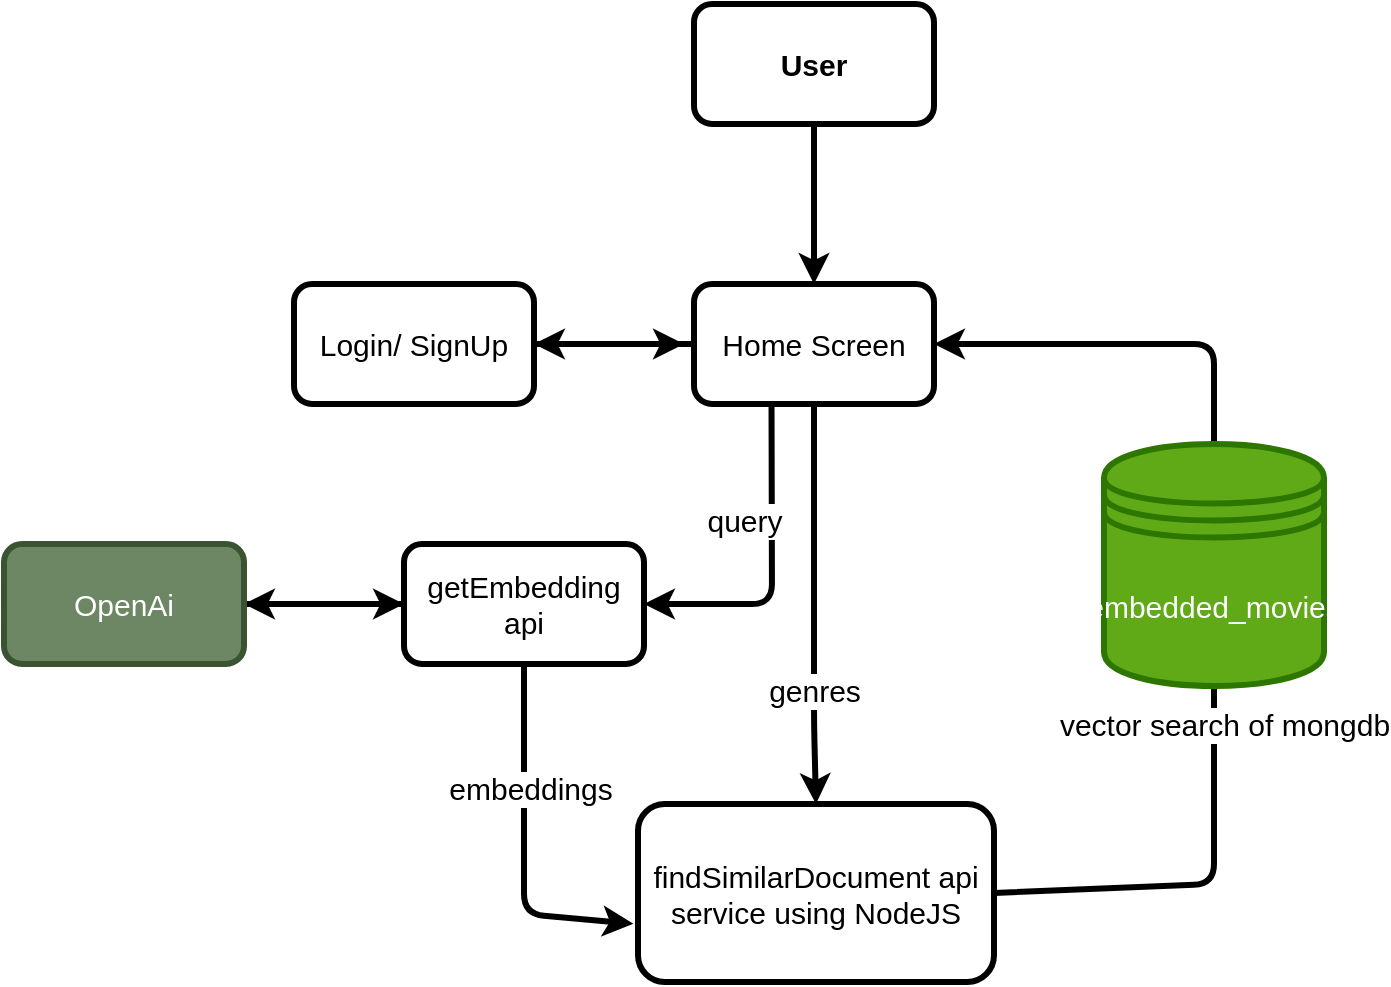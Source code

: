 <mxfile>
    <diagram id="1ii7Grmnx-tWxM8KSAMK" name="Page-1">
        <mxGraphModel dx="775" dy="496" grid="0" gridSize="10" guides="1" tooltips="1" connect="1" arrows="1" fold="1" page="0" pageScale="1" pageWidth="850" pageHeight="1100" math="0" shadow="0">
            <root>
                <mxCell id="0"/>
                <mxCell id="1" parent="0"/>
                <mxCell id="2" value="" style="edgeStyle=none;html=1;strokeWidth=3;" parent="1" source="3" target="6" edge="1">
                    <mxGeometry relative="1" as="geometry"/>
                </mxCell>
                <mxCell id="3" value="&lt;b&gt;&lt;font style=&quot;font-size: 15px;&quot;&gt;User&lt;/font&gt;&lt;/b&gt;" style="rounded=1;whiteSpace=wrap;html=1;strokeWidth=3;" parent="1" vertex="1">
                    <mxGeometry x="440" y="150" width="120" height="60" as="geometry"/>
                </mxCell>
                <mxCell id="4" value="" style="edgeStyle=none;html=1;strokeWidth=3;" parent="1" source="6" target="8" edge="1">
                    <mxGeometry relative="1" as="geometry"/>
                </mxCell>
                <mxCell id="15" value="&lt;font style=&quot;font-size: 15px;&quot;&gt;query&lt;/font&gt;" style="edgeStyle=none;html=1;exitX=0.323;exitY=1.006;exitDx=0;exitDy=0;exitPerimeter=0;strokeWidth=3;" parent="1" source="6" target="14" edge="1">
                    <mxGeometry x="-0.296" y="-14" relative="1" as="geometry">
                        <Array as="points">
                            <mxPoint x="479" y="450"/>
                        </Array>
                        <mxPoint as="offset"/>
                    </mxGeometry>
                </mxCell>
                <mxCell id="16" value="&lt;font style=&quot;font-size: 15px;&quot;&gt;genres&lt;/font&gt;" style="edgeStyle=none;html=1;exitX=0.5;exitY=1;exitDx=0;exitDy=0;entryX=0.5;entryY=0;entryDx=0;entryDy=0;strokeWidth=3;" parent="1" source="6" target="11" edge="1">
                    <mxGeometry x="0.429" relative="1" as="geometry">
                        <Array as="points">
                            <mxPoint x="500" y="510"/>
                        </Array>
                        <mxPoint as="offset"/>
                    </mxGeometry>
                </mxCell>
                <mxCell id="6" value="&lt;font style=&quot;font-size: 15px;&quot;&gt;Home Screen&lt;/font&gt;" style="whiteSpace=wrap;html=1;rounded=1;strokeWidth=3;" parent="1" vertex="1">
                    <mxGeometry x="440" y="290" width="120" height="60" as="geometry"/>
                </mxCell>
                <mxCell id="7" style="edgeStyle=none;html=1;strokeWidth=3;" parent="1" source="8" edge="1">
                    <mxGeometry relative="1" as="geometry">
                        <mxPoint x="435" y="320" as="targetPoint"/>
                    </mxGeometry>
                </mxCell>
                <mxCell id="8" value="&lt;font style=&quot;font-size: 15px;&quot;&gt;Login/ SignUp&lt;/font&gt;" style="whiteSpace=wrap;html=1;rounded=1;strokeWidth=3;" parent="1" vertex="1">
                    <mxGeometry x="240" y="290" width="120" height="60" as="geometry"/>
                </mxCell>
                <mxCell id="9" value="&lt;font style=&quot;font-size: 15px;&quot;&gt;vector search of mongdb&lt;/font&gt;" style="edgeStyle=none;html=1;exitX=1;exitY=0.5;exitDx=0;exitDy=0;entryX=0.5;entryY=1;entryDx=0;entryDy=0;strokeWidth=3;" parent="1" source="11" target="13" edge="1">
                    <mxGeometry x="0.4" y="-5" relative="1" as="geometry">
                        <Array as="points">
                            <mxPoint x="700" y="590"/>
                            <mxPoint x="700" y="460"/>
                        </Array>
                        <mxPoint as="offset"/>
                    </mxGeometry>
                </mxCell>
                <mxCell id="11" value="&lt;font style=&quot;font-size: 15px;&quot;&gt;findSimilarDocument api&lt;br&gt;service using NodeJS&lt;/font&gt;" style="whiteSpace=wrap;html=1;rounded=1;strokeWidth=3;" parent="1" vertex="1">
                    <mxGeometry x="412" y="550" width="178" height="89" as="geometry"/>
                </mxCell>
                <mxCell id="12" style="edgeStyle=none;html=1;entryX=1;entryY=0.5;entryDx=0;entryDy=0;strokeWidth=3;" parent="1" source="13" target="6" edge="1">
                    <mxGeometry relative="1" as="geometry">
                        <Array as="points">
                            <mxPoint x="700" y="320"/>
                        </Array>
                    </mxGeometry>
                </mxCell>
                <mxCell id="13" value="&lt;font style=&quot;font-size: 15px;&quot;&gt;embedded_movies&lt;/font&gt;" style="shape=datastore;whiteSpace=wrap;html=1;fillColor=#60a917;fontColor=#ffffff;strokeColor=#2D7600;strokeWidth=3;" parent="1" vertex="1">
                    <mxGeometry x="645" y="370" width="110" height="121" as="geometry"/>
                </mxCell>
                <mxCell id="18" value="" style="edgeStyle=none;html=1;strokeWidth=3;" parent="1" source="14" target="17" edge="1">
                    <mxGeometry relative="1" as="geometry"/>
                </mxCell>
                <mxCell id="20" value="&lt;font style=&quot;font-size: 15px;&quot;&gt;embeddings&lt;/font&gt;" style="edgeStyle=none;html=1;entryX=-0.013;entryY=0.673;entryDx=0;entryDy=0;entryPerimeter=0;strokeWidth=3;" parent="1" source="14" target="11" edge="1">
                    <mxGeometry x="-0.316" y="3" relative="1" as="geometry">
                        <Array as="points">
                            <mxPoint x="355" y="605"/>
                        </Array>
                        <mxPoint as="offset"/>
                    </mxGeometry>
                </mxCell>
                <mxCell id="14" value="&lt;font style=&quot;font-size: 15px;&quot;&gt;getEmbedding api&lt;/font&gt;" style="whiteSpace=wrap;html=1;rounded=1;strokeWidth=3;" parent="1" vertex="1">
                    <mxGeometry x="295" y="420" width="120" height="60" as="geometry"/>
                </mxCell>
                <mxCell id="19" style="edgeStyle=none;html=1;strokeWidth=3;" parent="1" source="17" target="14" edge="1">
                    <mxGeometry relative="1" as="geometry"/>
                </mxCell>
                <mxCell id="17" value="&lt;font style=&quot;font-size: 15px;&quot;&gt;OpenAi&lt;/font&gt;" style="whiteSpace=wrap;html=1;rounded=1;fillColor=#6d8764;fontColor=#ffffff;strokeColor=#3A5431;strokeWidth=3;" parent="1" vertex="1">
                    <mxGeometry x="95" y="420" width="120" height="60" as="geometry"/>
                </mxCell>
            </root>
        </mxGraphModel>
    </diagram>
</mxfile>